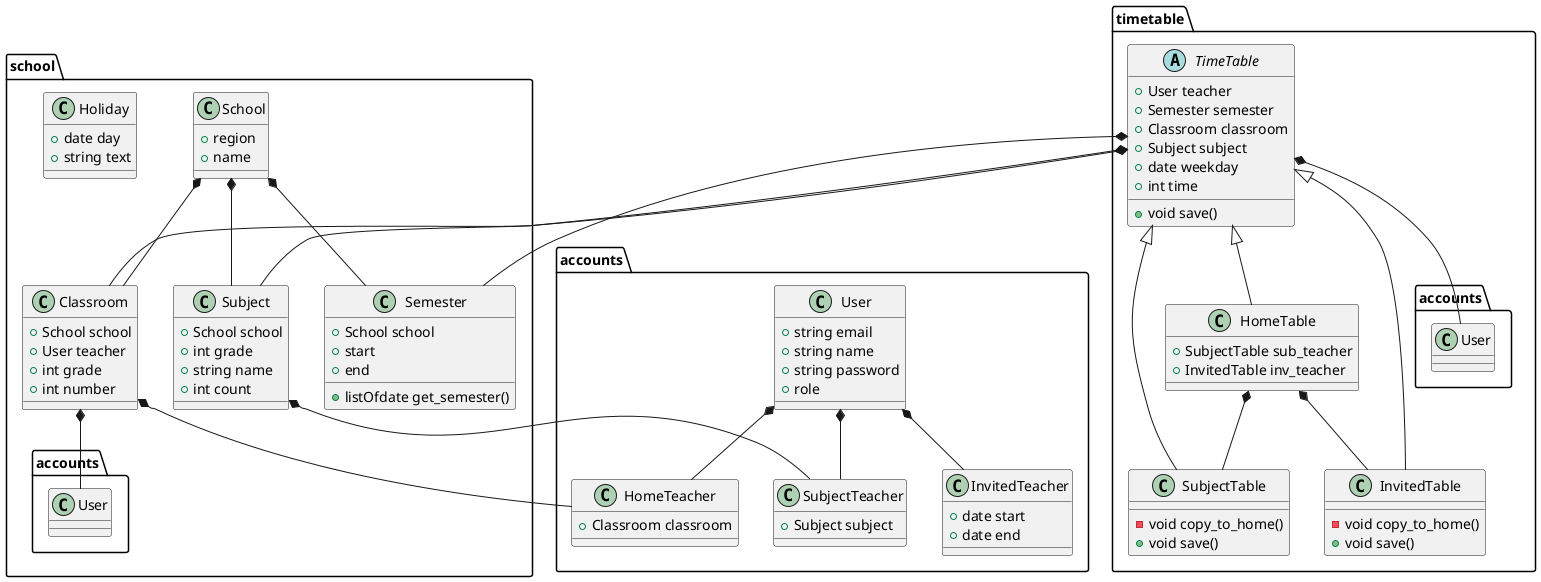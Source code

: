 @startuml
namespace school {
    class School {
        + region
        + name
    }
    class Semester {
        + School school
        + start
        + end
        + listOfdate get_semester()
    }
    class Holiday {
        + date day
        + string text
    }
    class Classroom {
        + School school
        + User teacher
        + int grade
        + int number
    }
    class Subject {
        + School school
        + int grade
        + string name
        + int count
    }

    School *-- Semester
    School *-- Classroom
    School *-- Subject

    Classroom *-- accounts.User
}

namespace timetable {
    abstract TimeTable {
        + User teacher
        + Semester semester
        + Classroom classroom
        + Subject subject
        + date weekday
        + int time
        + void save()
    }
    class HomeTable {
        + SubjectTable sub_teacher
        + InvitedTable inv_teacher
    }
    class SubjectTable {
        - void copy_to_home()
        + void save()
    }
    class InvitedTable {
        - void copy_to_home()
        + void save()        
    }
    TimeTable <|-- SubjectTable
    TimeTable <|-- HomeTable
    TimeTable <|-- InvitedTable
    HomeTable *-- SubjectTable
    HomeTable *-- InvitedTable

    TimeTable *-- accounts.User
    TimeTable *-- school.Semester
    TimeTable *-- school.Classroom
    TimeTable *-- school.Subject
}

namespace accounts {
    class User {
        + string email
        + string name
        + string password
        + role
    }
    class SubjectTeacher {
        + Subject subject
    }
    class HomeTeacher {
        + Classroom classroom
    }
    class InvitedTeacher {
        + date start
        + date end
    }
    User *-- HomeTeacher
    User *-- SubjectTeacher
    User *-- InvitedTeacher

    school.Classroom *-- HomeTeacher
    school.Subject *-- SubjectTeacher
}

@enduml